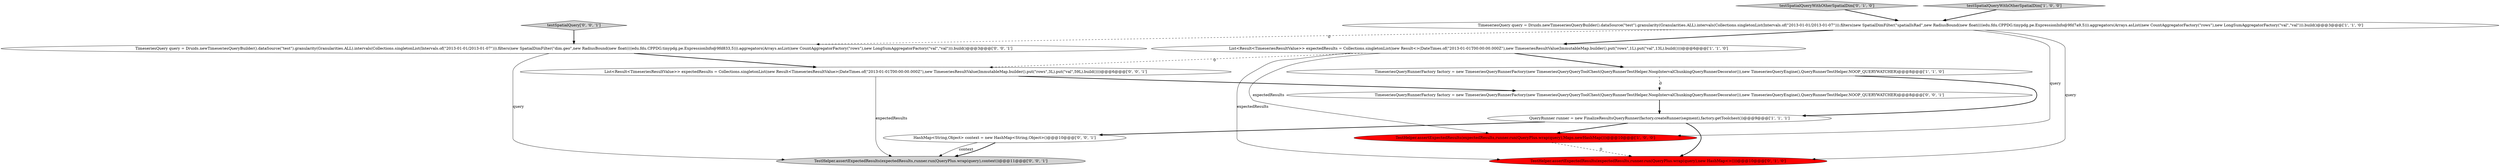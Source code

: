 digraph {
6 [style = filled, label = "TestHelper.assertExpectedResults(expectedResults,runner.run(QueryPlus.wrap(query),new HashMap<>()))@@@10@@@['0', '1', '0']", fillcolor = red, shape = ellipse image = "AAA1AAABBB2BBB"];
4 [style = filled, label = "TimeseriesQueryRunnerFactory factory = new TimeseriesQueryRunnerFactory(new TimeseriesQueryQueryToolChest(QueryRunnerTestHelper.NoopIntervalChunkingQueryRunnerDecorator()),new TimeseriesQueryEngine(),QueryRunnerTestHelper.NOOP_QUERYWATCHER)@@@8@@@['1', '1', '0']", fillcolor = white, shape = ellipse image = "AAA0AAABBB1BBB"];
5 [style = filled, label = "List<Result<TimeseriesResultValue>> expectedResults = Collections.singletonList(new Result<>(DateTimes.of(\"2013-01-01T00:00:00.000Z\"),new TimeseriesResultValue(ImmutableMap.builder().put(\"rows\",1L).put(\"val\",13L).build())))@@@6@@@['1', '1', '0']", fillcolor = white, shape = ellipse image = "AAA0AAABBB1BBB"];
10 [style = filled, label = "TestHelper.assertExpectedResults(expectedResults,runner.run(QueryPlus.wrap(query),context))@@@11@@@['0', '0', '1']", fillcolor = lightgray, shape = ellipse image = "AAA0AAABBB3BBB"];
1 [style = filled, label = "QueryRunner runner = new FinalizeResultsQueryRunner(factory.createRunner(segment),factory.getToolchest())@@@9@@@['1', '1', '1']", fillcolor = white, shape = ellipse image = "AAA0AAABBB1BBB"];
7 [style = filled, label = "testSpatialQueryWithOtherSpatialDim['0', '1', '0']", fillcolor = lightgray, shape = diamond image = "AAA0AAABBB2BBB"];
2 [style = filled, label = "TestHelper.assertExpectedResults(expectedResults,runner.run(QueryPlus.wrap(query),Maps.newHashMap()))@@@10@@@['1', '0', '0']", fillcolor = red, shape = ellipse image = "AAA1AAABBB1BBB"];
11 [style = filled, label = "HashMap<String,Object> context = new HashMap<String,Object>()@@@10@@@['0', '0', '1']", fillcolor = white, shape = ellipse image = "AAA0AAABBB3BBB"];
13 [style = filled, label = "TimeseriesQueryRunnerFactory factory = new TimeseriesQueryRunnerFactory(new TimeseriesQueryQueryToolChest(QueryRunnerTestHelper.NoopIntervalChunkingQueryRunnerDecorator()),new TimeseriesQueryEngine(),QueryRunnerTestHelper.NOOP_QUERYWATCHER)@@@8@@@['0', '0', '1']", fillcolor = white, shape = ellipse image = "AAA0AAABBB3BBB"];
8 [style = filled, label = "TimeseriesQuery query = Druids.newTimeseriesQueryBuilder().dataSource(\"test\").granularity(Granularities.ALL).intervals(Collections.singletonList(Intervals.of(\"2013-01-01/2013-01-07\"))).filters(new SpatialDimFilter(\"dim.geo\",new RadiusBound(new float((((edu.fdu.CPPDG.tinypdg.pe.ExpressionInfo@9fd833,5))).aggregators(Arrays.asList(new CountAggregatorFactory(\"rows\"),new LongSumAggregatorFactory(\"val\",\"val\"))).build()@@@3@@@['0', '0', '1']", fillcolor = white, shape = ellipse image = "AAA0AAABBB3BBB"];
9 [style = filled, label = "List<Result<TimeseriesResultValue>> expectedResults = Collections.singletonList(new Result<TimeseriesResultValue>(DateTimes.of(\"2013-01-01T00:00:00.000Z\"),new TimeseriesResultValue(ImmutableMap.builder().put(\"rows\",3L).put(\"val\",59L).build())))@@@6@@@['0', '0', '1']", fillcolor = white, shape = ellipse image = "AAA0AAABBB3BBB"];
3 [style = filled, label = "TimeseriesQuery query = Druids.newTimeseriesQueryBuilder().dataSource(\"test\").granularity(Granularities.ALL).intervals(Collections.singletonList(Intervals.of(\"2013-01-01/2013-01-07\"))).filters(new SpatialDimFilter(\"spatialIsRad\",new RadiusBound(new float((((edu.fdu.CPPDG.tinypdg.pe.ExpressionInfo@9fd7a9,5))).aggregators(Arrays.asList(new CountAggregatorFactory(\"rows\"),new LongSumAggregatorFactory(\"val\",\"val\"))).build()@@@3@@@['1', '1', '0']", fillcolor = white, shape = ellipse image = "AAA0AAABBB1BBB"];
0 [style = filled, label = "testSpatialQueryWithOtherSpatialDim['1', '0', '0']", fillcolor = lightgray, shape = diamond image = "AAA0AAABBB1BBB"];
12 [style = filled, label = "testSpatialQuery['0', '0', '1']", fillcolor = lightgray, shape = diamond image = "AAA0AAABBB3BBB"];
0->3 [style = bold, label=""];
9->10 [style = solid, label="expectedResults"];
11->10 [style = solid, label="context"];
3->2 [style = solid, label="query"];
8->10 [style = solid, label="query"];
5->9 [style = dashed, label="0"];
3->6 [style = solid, label="query"];
5->6 [style = solid, label="expectedResults"];
7->3 [style = bold, label=""];
13->1 [style = bold, label=""];
1->11 [style = bold, label=""];
3->5 [style = bold, label=""];
1->6 [style = bold, label=""];
11->10 [style = bold, label=""];
12->8 [style = bold, label=""];
5->4 [style = bold, label=""];
8->9 [style = bold, label=""];
2->6 [style = dashed, label="0"];
3->8 [style = dashed, label="0"];
5->2 [style = solid, label="expectedResults"];
1->2 [style = bold, label=""];
4->1 [style = bold, label=""];
4->13 [style = dashed, label="0"];
9->13 [style = bold, label=""];
}
